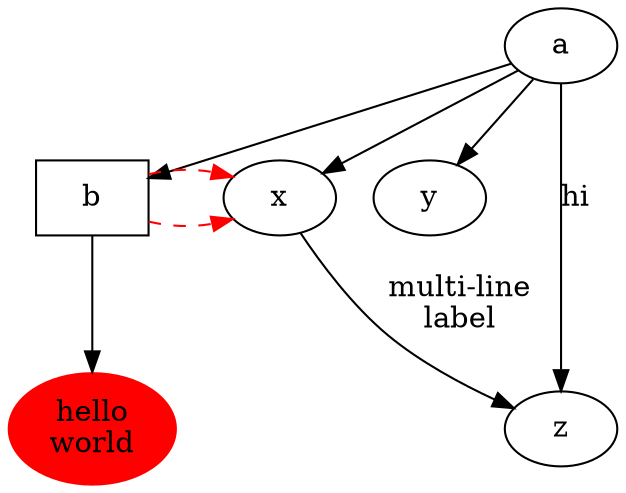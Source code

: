 digraph test3 {
       a -> b -> c;
       a -> {x y};
       b [shape=box];
       c [label="hello\nworld",color=red,style=filled];
       a -> z [label="hi", weight=100];
       x -> z [label="multi-line\nlabel"];
       edge [style=dashed,color=red];
       b -> x;
       b -> x;
       {rank=same; b x}
}

